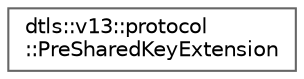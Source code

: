 digraph "Graphical Class Hierarchy"
{
 // LATEX_PDF_SIZE
  bgcolor="transparent";
  edge [fontname=Helvetica,fontsize=10,labelfontname=Helvetica,labelfontsize=10];
  node [fontname=Helvetica,fontsize=10,shape=box,height=0.2,width=0.4];
  rankdir="LR";
  Node0 [id="Node000000",label="dtls::v13::protocol\l::PreSharedKeyExtension",height=0.2,width=0.4,color="grey40", fillcolor="white", style="filled",URL="$structdtls_1_1v13_1_1protocol_1_1PreSharedKeyExtension.html",tooltip=" "];
}
